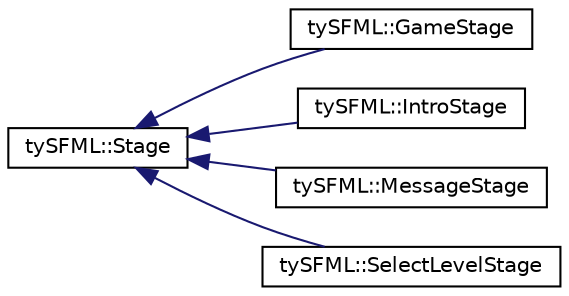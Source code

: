 digraph "Graphical Class Hierarchy"
{
  edge [fontname="Helvetica",fontsize="10",labelfontname="Helvetica",labelfontsize="10"];
  node [fontname="Helvetica",fontsize="10",shape=record];
  rankdir="LR";
  Node1 [label="tySFML::Stage",height=0.2,width=0.4,color="black", fillcolor="white", style="filled",URL="$classty_s_f_m_l_1_1_stage.html",tooltip="Represents a Stage, a certain part of the game. "];
  Node1 -> Node2 [dir="back",color="midnightblue",fontsize="10",style="solid",fontname="Helvetica"];
  Node2 [label="tySFML::GameStage",height=0.2,width=0.4,color="black", fillcolor="white", style="filled",URL="$classty_s_f_m_l_1_1_game_stage.html"];
  Node1 -> Node3 [dir="back",color="midnightblue",fontsize="10",style="solid",fontname="Helvetica"];
  Node3 [label="tySFML::IntroStage",height=0.2,width=0.4,color="black", fillcolor="white", style="filled",URL="$classty_s_f_m_l_1_1_intro_stage.html"];
  Node1 -> Node4 [dir="back",color="midnightblue",fontsize="10",style="solid",fontname="Helvetica"];
  Node4 [label="tySFML::MessageStage",height=0.2,width=0.4,color="black", fillcolor="white", style="filled",URL="$classty_s_f_m_l_1_1_message_stage.html"];
  Node1 -> Node5 [dir="back",color="midnightblue",fontsize="10",style="solid",fontname="Helvetica"];
  Node5 [label="tySFML::SelectLevelStage",height=0.2,width=0.4,color="black", fillcolor="white", style="filled",URL="$classty_s_f_m_l_1_1_select_level_stage.html"];
}
